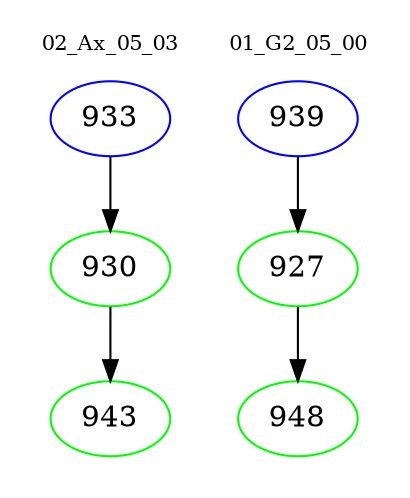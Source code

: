 digraph{
subgraph cluster_0 {
color = white
label = "02_Ax_05_03";
fontsize=10;
T0_933 [label="933", color="blue"]
T0_933 -> T0_930 [color="black"]
T0_930 [label="930", color="green"]
T0_930 -> T0_943 [color="black"]
T0_943 [label="943", color="green"]
}
subgraph cluster_1 {
color = white
label = "01_G2_05_00";
fontsize=10;
T1_939 [label="939", color="blue"]
T1_939 -> T1_927 [color="black"]
T1_927 [label="927", color="green"]
T1_927 -> T1_948 [color="black"]
T1_948 [label="948", color="green"]
}
}
